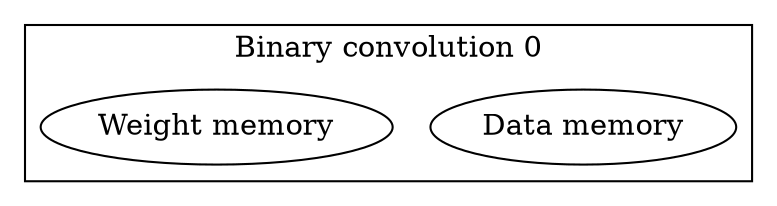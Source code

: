 digraph bnn
{
  subgraph cluster_0
  {
    label = "Binary convolution 0";
    fillcolor = "#fce5cd";
    dmem_0 [label = "Data memory", fillcolor = "#d9ead3"];
    wtmem_0 [label = "Weight memory", fillcolor = "#d9ead3"];
  }
}
